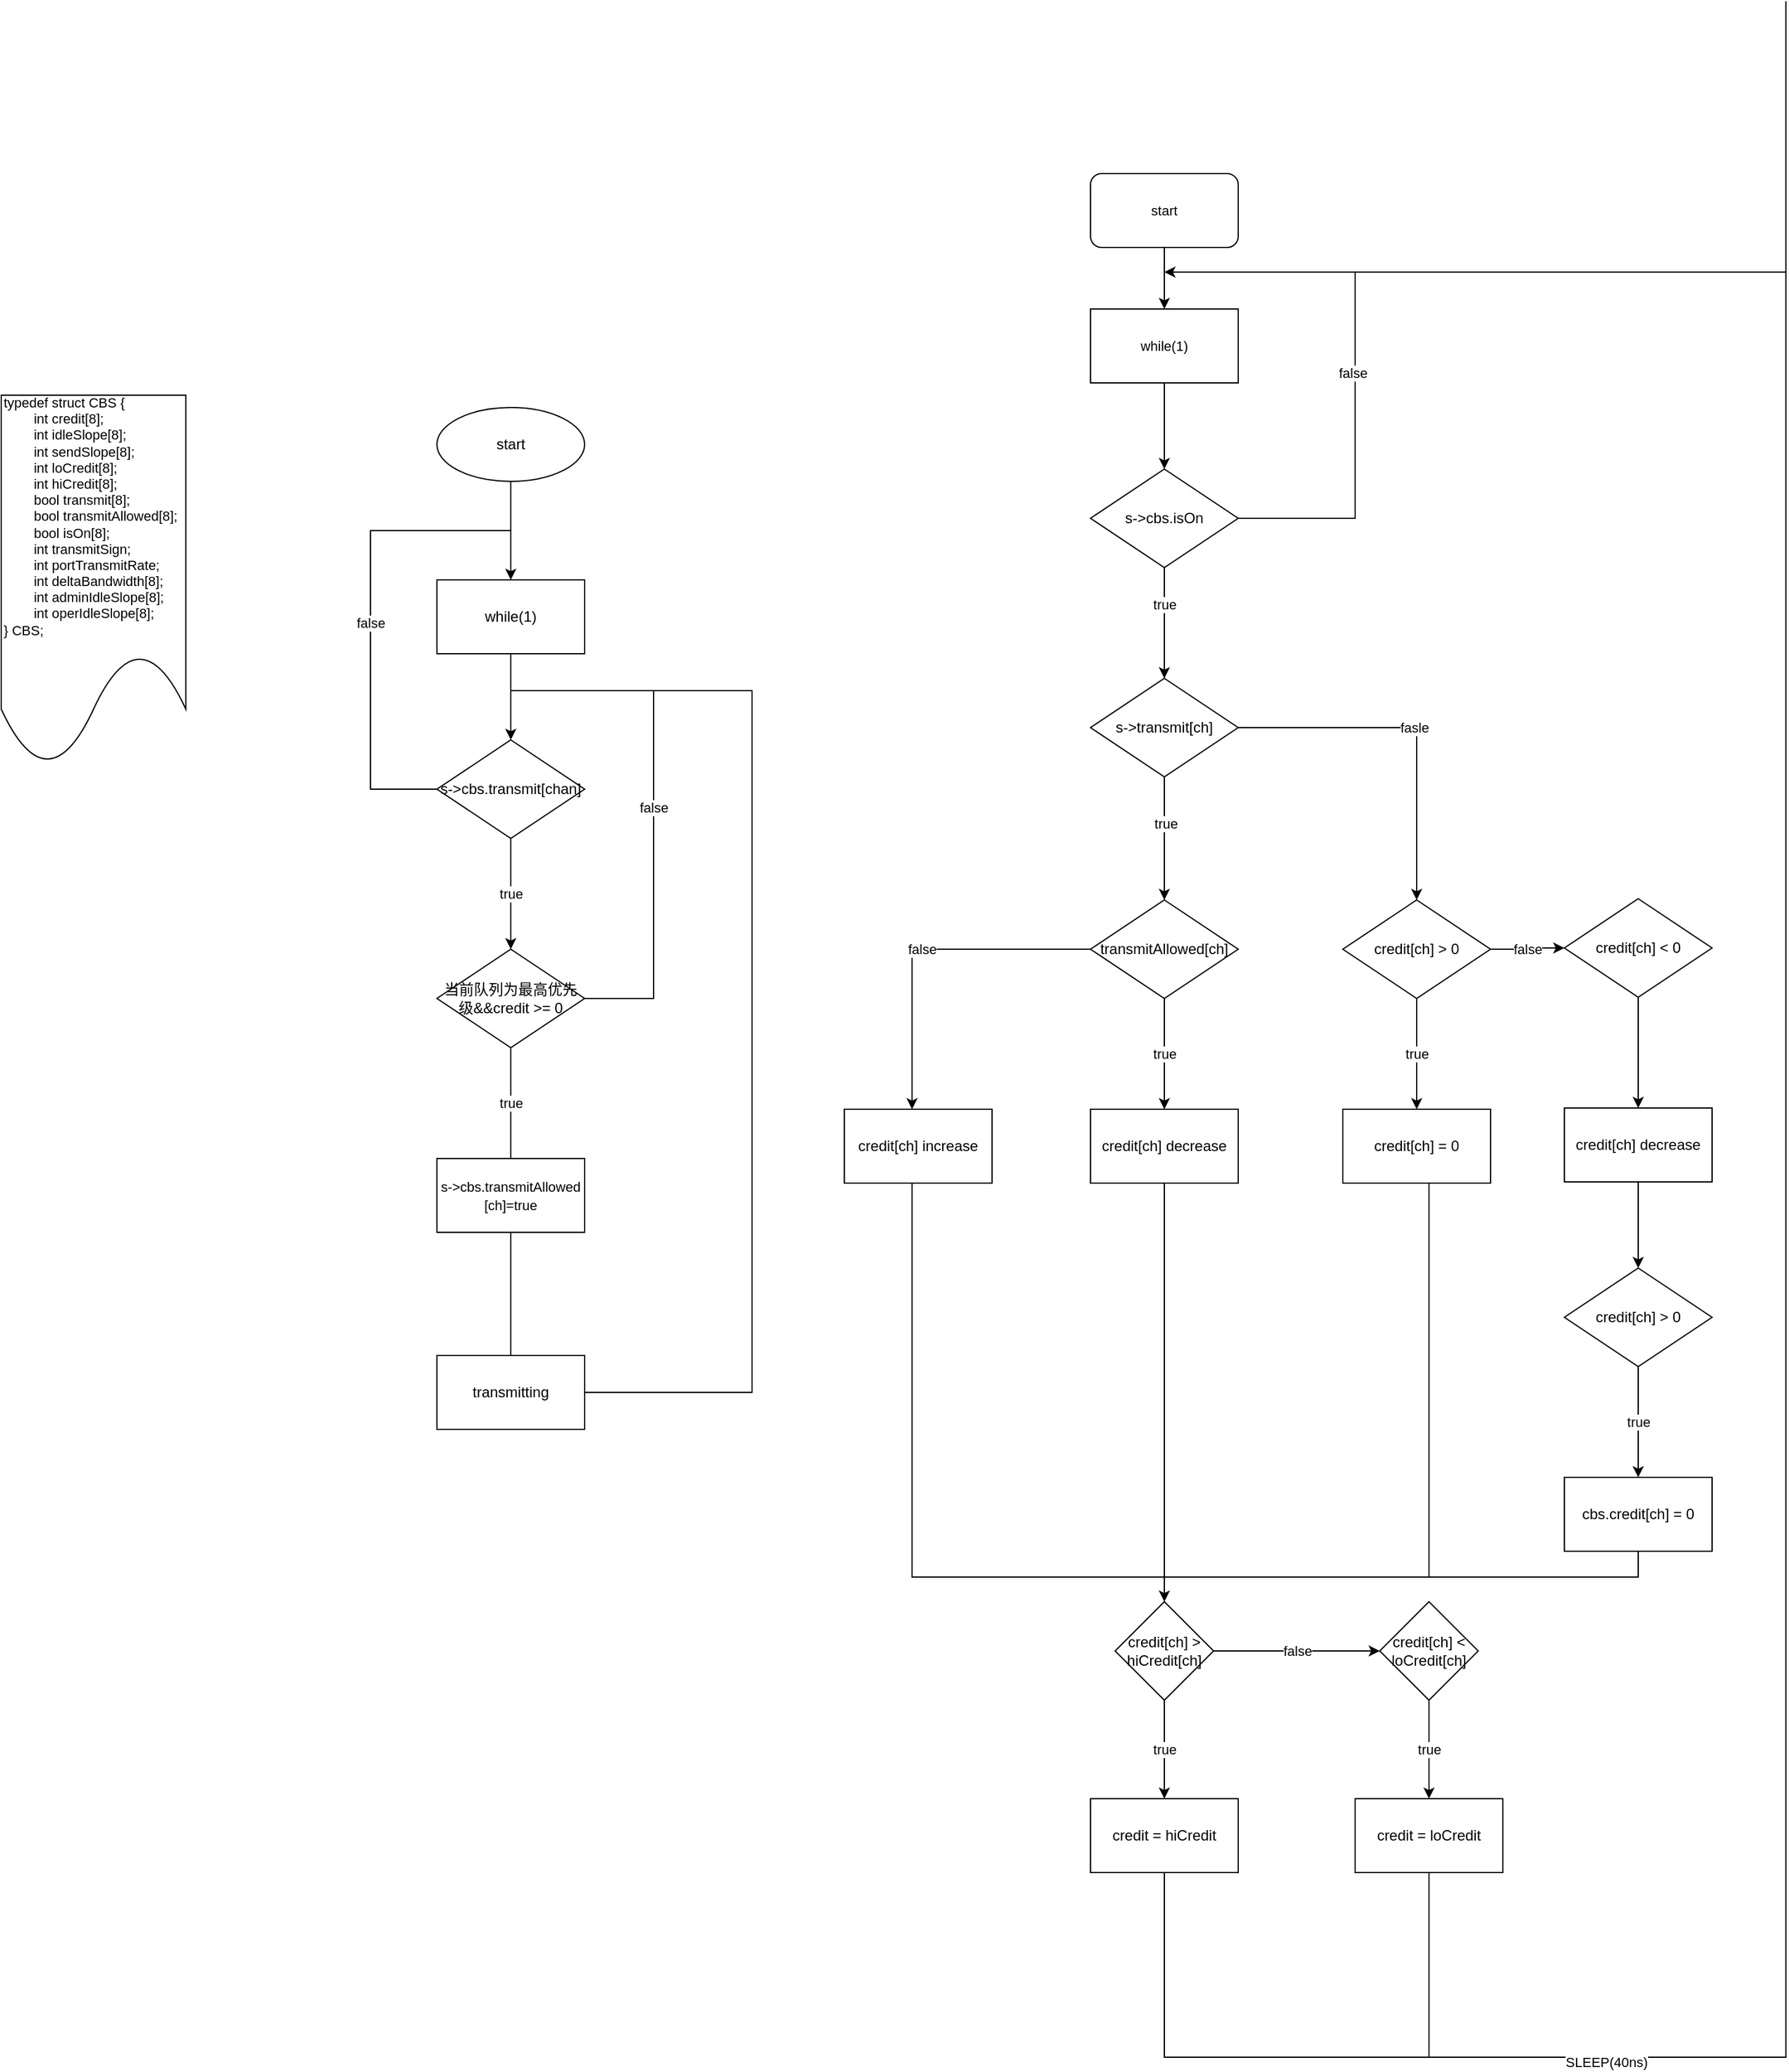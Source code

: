 <mxfile version="17.4.6" type="github">
  <diagram id="OUkIE-inZXtT65BPCZG4" name="Page-1">
    <mxGraphModel dx="900" dy="2148" grid="1" gridSize="10" guides="1" tooltips="1" connect="1" arrows="1" fold="1" page="1" pageScale="1" pageWidth="827" pageHeight="1169" math="0" shadow="0">
      <root>
        <mxCell id="0" />
        <mxCell id="1" parent="0" />
        <mxCell id="8L44soVpKVffB_P4mwUx-3" value="" style="edgeStyle=orthogonalEdgeStyle;rounded=0;orthogonalLoop=1;jettySize=auto;html=1;" edge="1" parent="1" source="8L44soVpKVffB_P4mwUx-1" target="8L44soVpKVffB_P4mwUx-2">
          <mxGeometry relative="1" as="geometry" />
        </mxCell>
        <mxCell id="KERTFfpZq4ni5Aw8scQX-435" value="" style="edgeStyle=orthogonalEdgeStyle;rounded=0;orthogonalLoop=1;jettySize=auto;html=1;startArrow=classic;startFill=1;endArrow=none;endFill=0;" edge="1" parent="1" source="8L44soVpKVffB_P4mwUx-1" target="KERTFfpZq4ni5Aw8scQX-434">
          <mxGeometry relative="1" as="geometry" />
        </mxCell>
        <mxCell id="8L44soVpKVffB_P4mwUx-1" value="while(1)" style="rounded=0;whiteSpace=wrap;html=1;" vertex="1" parent="1">
          <mxGeometry x="354" y="160" width="120" height="60" as="geometry" />
        </mxCell>
        <mxCell id="-eQDhuzCYJPMi_xKxMyq-1" value="false" style="edgeStyle=elbowEdgeStyle;shape=connector;rounded=0;orthogonalLoop=1;jettySize=auto;html=1;exitX=0;exitY=0.5;exitDx=0;exitDy=0;labelBackgroundColor=default;fontFamily=Helvetica;fontSize=11;fontColor=default;endArrow=none;strokeColor=default;endFill=0;" edge="1" parent="1" source="8L44soVpKVffB_P4mwUx-2">
          <mxGeometry relative="1" as="geometry">
            <mxPoint x="414" y="120" as="targetPoint" />
            <Array as="points">
              <mxPoint x="300" y="150" />
            </Array>
          </mxGeometry>
        </mxCell>
        <mxCell id="-eQDhuzCYJPMi_xKxMyq-3" value="true" style="edgeStyle=elbowEdgeStyle;shape=connector;rounded=0;orthogonalLoop=1;jettySize=auto;html=1;labelBackgroundColor=default;fontFamily=Helvetica;fontSize=11;fontColor=default;endArrow=classic;endFill=1;strokeColor=default;" edge="1" parent="1" source="8L44soVpKVffB_P4mwUx-2">
          <mxGeometry relative="1" as="geometry">
            <mxPoint x="414" y="460" as="targetPoint" />
          </mxGeometry>
        </mxCell>
        <mxCell id="8L44soVpKVffB_P4mwUx-2" value="s-&amp;gt;cbs.transmit[chan]" style="rhombus;whiteSpace=wrap;html=1;rounded=0;" vertex="1" parent="1">
          <mxGeometry x="354" y="290" width="120" height="80" as="geometry" />
        </mxCell>
        <mxCell id="KERTFfpZq4ni5Aw8scQX-434" value="start" style="ellipse;whiteSpace=wrap;html=1;rounded=0;" vertex="1" parent="1">
          <mxGeometry x="354" y="20" width="120" height="60" as="geometry" />
        </mxCell>
        <mxCell id="-eQDhuzCYJPMi_xKxMyq-4" value="&lt;div&gt;&lt;span&gt;typedef struct CBS {&lt;/span&gt;&lt;br&gt;&lt;/div&gt;&lt;div&gt;&amp;nbsp; &amp;nbsp; &amp;nbsp; &amp;nbsp; int credit[8];&lt;/div&gt;&lt;div&gt;&amp;nbsp; &amp;nbsp; &amp;nbsp; &amp;nbsp; int idleSlope[8];&lt;/div&gt;&lt;div&gt;&amp;nbsp; &amp;nbsp; &amp;nbsp; &amp;nbsp; int sendSlope[8];&amp;nbsp;&lt;/div&gt;&lt;div&gt;&amp;nbsp; &amp;nbsp; &amp;nbsp; &amp;nbsp; int loCredit[8];&amp;nbsp;&lt;/div&gt;&lt;div&gt;&amp;nbsp; &amp;nbsp; &amp;nbsp; &amp;nbsp; int hiCredit[8];&lt;/div&gt;&lt;div&gt;&amp;nbsp; &amp;nbsp; &amp;nbsp; &amp;nbsp; bool transmit[8];&amp;nbsp;&lt;/div&gt;&lt;div&gt;&amp;nbsp; &amp;nbsp; &amp;nbsp; &amp;nbsp; bool transmitAllowed[8];&lt;/div&gt;&lt;div&gt;&amp;nbsp; &amp;nbsp; &amp;nbsp; &amp;nbsp; bool isOn[8];&lt;/div&gt;&lt;div&gt;&amp;nbsp; &amp;nbsp; &amp;nbsp; &amp;nbsp; int transmitSign;&lt;/div&gt;&lt;div&gt;&amp;nbsp; &amp;nbsp; &amp;nbsp; &amp;nbsp; int portTransmitRate;&lt;/div&gt;&lt;div&gt;&amp;nbsp; &amp;nbsp; &amp;nbsp; &amp;nbsp; int deltaBandwidth[8];&lt;/div&gt;&lt;div&gt;&amp;nbsp; &amp;nbsp; &amp;nbsp; &amp;nbsp; int adminIdleSlope[8];&lt;/div&gt;&lt;div&gt;&amp;nbsp; &amp;nbsp; &amp;nbsp; &amp;nbsp; int operIdleSlope[8];&lt;/div&gt;&lt;div&gt;} CBS;&lt;/div&gt;&lt;div&gt;&lt;br&gt;&lt;/div&gt;" style="shape=document;whiteSpace=wrap;html=1;boundedLbl=1;fontFamily=Helvetica;fontSize=11;fontColor=default;align=left;" vertex="1" parent="1">
          <mxGeometry y="10" width="150" height="300" as="geometry" />
        </mxCell>
        <mxCell id="-eQDhuzCYJPMi_xKxMyq-7" value="false" style="edgeStyle=elbowEdgeStyle;shape=connector;rounded=0;orthogonalLoop=1;jettySize=auto;html=1;exitX=1;exitY=0.5;exitDx=0;exitDy=0;labelBackgroundColor=default;fontFamily=Helvetica;fontSize=11;fontColor=default;endArrow=none;endFill=0;strokeColor=default;" edge="1" parent="1" source="-eQDhuzCYJPMi_xKxMyq-5">
          <mxGeometry relative="1" as="geometry">
            <mxPoint x="414" y="250" as="targetPoint" />
            <Array as="points">
              <mxPoint x="530" y="390" />
            </Array>
          </mxGeometry>
        </mxCell>
        <mxCell id="9pXUkVByg81jXkQ24x-p-2" value="true" style="edgeStyle=elbowEdgeStyle;shape=connector;rounded=0;orthogonalLoop=1;jettySize=auto;html=1;labelBackgroundColor=default;fontFamily=Helvetica;fontSize=11;fontColor=default;startArrow=none;startFill=0;endArrow=none;endFill=0;strokeColor=default;" edge="1" parent="1" source="-eQDhuzCYJPMi_xKxMyq-5" target="9pXUkVByg81jXkQ24x-p-1">
          <mxGeometry relative="1" as="geometry" />
        </mxCell>
        <mxCell id="-eQDhuzCYJPMi_xKxMyq-5" value="当前队列为最高优先级&amp;amp;&amp;amp;credit &amp;gt;= 0" style="rhombus;whiteSpace=wrap;html=1;rounded=0;" vertex="1" parent="1">
          <mxGeometry x="354" y="460" width="120" height="80" as="geometry" />
        </mxCell>
        <mxCell id="-eQDhuzCYJPMi_xKxMyq-11" style="edgeStyle=elbowEdgeStyle;shape=connector;rounded=0;orthogonalLoop=1;jettySize=auto;html=1;labelBackgroundColor=default;fontFamily=Helvetica;fontSize=11;fontColor=default;startArrow=none;startFill=0;endArrow=none;endFill=0;strokeColor=default;" edge="1" parent="1" source="-eQDhuzCYJPMi_xKxMyq-9">
          <mxGeometry relative="1" as="geometry">
            <mxPoint x="530" y="250" as="targetPoint" />
            <Array as="points">
              <mxPoint x="610" y="240" />
              <mxPoint x="610" y="570" />
              <mxPoint x="530" y="570" />
            </Array>
          </mxGeometry>
        </mxCell>
        <mxCell id="-eQDhuzCYJPMi_xKxMyq-9" value="transmitting" style="whiteSpace=wrap;html=1;rounded=0;" vertex="1" parent="1">
          <mxGeometry x="354" y="790" width="120" height="60" as="geometry" />
        </mxCell>
        <mxCell id="9pXUkVByg81jXkQ24x-p-6" style="edgeStyle=elbowEdgeStyle;shape=connector;rounded=0;orthogonalLoop=1;jettySize=auto;html=1;entryX=0.5;entryY=0;entryDx=0;entryDy=0;labelBackgroundColor=default;fontFamily=Helvetica;fontSize=11;fontColor=default;startArrow=none;startFill=0;endArrow=none;endFill=0;strokeColor=default;" edge="1" parent="1" source="9pXUkVByg81jXkQ24x-p-1" target="-eQDhuzCYJPMi_xKxMyq-9">
          <mxGeometry relative="1" as="geometry" />
        </mxCell>
        <mxCell id="9pXUkVByg81jXkQ24x-p-1" value="&lt;span style=&quot;font-size: 11px&quot;&gt;s-&amp;gt;cbs.transmitAllowed&lt;/span&gt;&lt;br style=&quot;font-size: 11px&quot;&gt;&lt;span style=&quot;font-size: 11px&quot;&gt;[ch]=true&lt;/span&gt;" style="whiteSpace=wrap;html=1;rounded=0;" vertex="1" parent="1">
          <mxGeometry x="354" y="630" width="120" height="60" as="geometry" />
        </mxCell>
        <mxCell id="9pXUkVByg81jXkQ24x-p-10" style="edgeStyle=elbowEdgeStyle;shape=connector;rounded=0;orthogonalLoop=1;jettySize=auto;html=1;exitX=0.5;exitY=1;exitDx=0;exitDy=0;entryX=0.5;entryY=0;entryDx=0;entryDy=0;labelBackgroundColor=default;fontFamily=Helvetica;fontSize=11;fontColor=default;startArrow=none;startFill=0;endArrow=classic;endFill=1;strokeColor=default;" edge="1" parent="1" source="9pXUkVByg81jXkQ24x-p-9">
          <mxGeometry relative="1" as="geometry">
            <mxPoint x="945" y="420" as="targetPoint" />
          </mxGeometry>
        </mxCell>
        <mxCell id="9pXUkVByg81jXkQ24x-p-11" value="true" style="edgeLabel;html=1;align=center;verticalAlign=middle;resizable=0;points=[];fontSize=11;fontFamily=Helvetica;fontColor=default;" vertex="1" connectable="0" parent="9pXUkVByg81jXkQ24x-p-10">
          <mxGeometry x="-0.24" y="1" relative="1" as="geometry">
            <mxPoint as="offset" />
          </mxGeometry>
        </mxCell>
        <mxCell id="9pXUkVByg81jXkQ24x-p-30" value="fasle" style="edgeStyle=elbowEdgeStyle;shape=connector;rounded=0;orthogonalLoop=1;jettySize=auto;html=1;exitX=1;exitY=0.5;exitDx=0;exitDy=0;entryX=0.5;entryY=0;entryDx=0;entryDy=0;labelBackgroundColor=default;fontFamily=Helvetica;fontSize=11;fontColor=default;startArrow=none;startFill=0;endArrow=classic;endFill=1;strokeColor=default;" edge="1" parent="1" source="9pXUkVByg81jXkQ24x-p-9" target="9pXUkVByg81jXkQ24x-p-29">
          <mxGeometry relative="1" as="geometry">
            <Array as="points">
              <mxPoint x="1150" y="340" />
            </Array>
          </mxGeometry>
        </mxCell>
        <mxCell id="9pXUkVByg81jXkQ24x-p-9" value="s-&amp;gt;transmit[ch]" style="rhombus;whiteSpace=wrap;html=1;rounded=0;" vertex="1" parent="1">
          <mxGeometry x="885" y="240" width="120" height="80" as="geometry" />
        </mxCell>
        <mxCell id="9pXUkVByg81jXkQ24x-p-21" value="true" style="edgeStyle=elbowEdgeStyle;shape=connector;rounded=0;orthogonalLoop=1;jettySize=auto;html=1;labelBackgroundColor=default;fontFamily=Helvetica;fontSize=11;fontColor=default;startArrow=none;startFill=0;endArrow=classic;endFill=1;strokeColor=default;" edge="1" parent="1" source="9pXUkVByg81jXkQ24x-p-19" target="9pXUkVByg81jXkQ24x-p-20">
          <mxGeometry relative="1" as="geometry" />
        </mxCell>
        <mxCell id="9pXUkVByg81jXkQ24x-p-25" value="false" style="edgeStyle=elbowEdgeStyle;shape=connector;rounded=0;orthogonalLoop=1;jettySize=auto;html=1;labelBackgroundColor=default;fontFamily=Helvetica;fontSize=11;fontColor=default;startArrow=none;startFill=0;endArrow=classic;endFill=1;strokeColor=default;" edge="1" parent="1" source="9pXUkVByg81jXkQ24x-p-19" target="9pXUkVByg81jXkQ24x-p-24">
          <mxGeometry relative="1" as="geometry">
            <Array as="points">
              <mxPoint x="740" y="540" />
            </Array>
          </mxGeometry>
        </mxCell>
        <mxCell id="9pXUkVByg81jXkQ24x-p-19" value="transmitAllowed[ch]" style="rhombus;whiteSpace=wrap;html=1;rounded=0;" vertex="1" parent="1">
          <mxGeometry x="885" y="420" width="120" height="80" as="geometry" />
        </mxCell>
        <mxCell id="9pXUkVByg81jXkQ24x-p-59" value="" style="edgeStyle=elbowEdgeStyle;shape=connector;rounded=0;orthogonalLoop=1;jettySize=auto;html=1;labelBackgroundColor=default;fontFamily=Helvetica;fontSize=11;fontColor=default;startArrow=none;startFill=0;endArrow=classic;endFill=1;strokeColor=default;" edge="1" parent="1" source="9pXUkVByg81jXkQ24x-p-20" target="9pXUkVByg81jXkQ24x-p-58">
          <mxGeometry relative="1" as="geometry" />
        </mxCell>
        <mxCell id="9pXUkVByg81jXkQ24x-p-20" value="credit[ch] decrease" style="whiteSpace=wrap;html=1;rounded=0;" vertex="1" parent="1">
          <mxGeometry x="885" y="590" width="120" height="60" as="geometry" />
        </mxCell>
        <mxCell id="fOnYlHfaTq4MS1wXpkmK-27" style="edgeStyle=elbowEdgeStyle;shape=connector;rounded=0;orthogonalLoop=1;jettySize=auto;html=1;labelBackgroundColor=default;fontFamily=Helvetica;fontSize=11;fontColor=default;startArrow=none;startFill=0;endArrow=none;endFill=0;strokeColor=default;" edge="1" parent="1" source="9pXUkVByg81jXkQ24x-p-24">
          <mxGeometry relative="1" as="geometry">
            <mxPoint x="950" y="970.0" as="targetPoint" />
            <Array as="points">
              <mxPoint x="740" y="780" />
            </Array>
          </mxGeometry>
        </mxCell>
        <mxCell id="9pXUkVByg81jXkQ24x-p-24" value="credit[ch] increase" style="whiteSpace=wrap;html=1;rounded=0;" vertex="1" parent="1">
          <mxGeometry x="685" y="590" width="120" height="60" as="geometry" />
        </mxCell>
        <mxCell id="9pXUkVByg81jXkQ24x-p-32" value="true" style="edgeStyle=elbowEdgeStyle;shape=connector;rounded=0;orthogonalLoop=1;jettySize=auto;html=1;labelBackgroundColor=default;fontFamily=Helvetica;fontSize=11;fontColor=default;startArrow=none;startFill=0;endArrow=classic;endFill=1;strokeColor=default;" edge="1" parent="1" source="9pXUkVByg81jXkQ24x-p-29" target="9pXUkVByg81jXkQ24x-p-31">
          <mxGeometry relative="1" as="geometry" />
        </mxCell>
        <mxCell id="fOnYlHfaTq4MS1wXpkmK-21" value="false" style="edgeStyle=elbowEdgeStyle;shape=connector;rounded=0;orthogonalLoop=1;jettySize=auto;html=1;entryX=0;entryY=0.5;entryDx=0;entryDy=0;labelBackgroundColor=default;fontFamily=Helvetica;fontSize=11;fontColor=default;startArrow=none;startFill=0;endArrow=classic;endFill=1;strokeColor=default;" edge="1" parent="1" source="9pXUkVByg81jXkQ24x-p-29" target="9pXUkVByg81jXkQ24x-p-33">
          <mxGeometry relative="1" as="geometry" />
        </mxCell>
        <mxCell id="9pXUkVByg81jXkQ24x-p-29" value="credit[ch] &amp;gt; 0" style="rhombus;whiteSpace=wrap;html=1;rounded=0;" vertex="1" parent="1">
          <mxGeometry x="1090" y="420" width="120" height="80" as="geometry" />
        </mxCell>
        <mxCell id="fOnYlHfaTq4MS1wXpkmK-25" style="edgeStyle=elbowEdgeStyle;shape=connector;rounded=0;orthogonalLoop=1;jettySize=auto;html=1;labelBackgroundColor=default;fontFamily=Helvetica;fontSize=11;fontColor=default;startArrow=none;startFill=0;endArrow=none;endFill=0;strokeColor=default;" edge="1" parent="1" source="9pXUkVByg81jXkQ24x-p-31">
          <mxGeometry relative="1" as="geometry">
            <mxPoint x="1160" y="970" as="targetPoint" />
          </mxGeometry>
        </mxCell>
        <mxCell id="9pXUkVByg81jXkQ24x-p-31" value="credit[ch] = 0" style="whiteSpace=wrap;html=1;rounded=0;" vertex="1" parent="1">
          <mxGeometry x="1090" y="590" width="120" height="60" as="geometry" />
        </mxCell>
        <mxCell id="9pXUkVByg81jXkQ24x-p-37" value="" style="edgeStyle=elbowEdgeStyle;shape=connector;rounded=0;orthogonalLoop=1;jettySize=auto;html=1;labelBackgroundColor=default;fontFamily=Helvetica;fontSize=11;fontColor=default;startArrow=none;startFill=0;endArrow=classic;endFill=1;strokeColor=default;" edge="1" parent="1" source="9pXUkVByg81jXkQ24x-p-33" target="9pXUkVByg81jXkQ24x-p-36">
          <mxGeometry relative="1" as="geometry" />
        </mxCell>
        <mxCell id="9pXUkVByg81jXkQ24x-p-33" value="credit[ch] &amp;lt; 0" style="rhombus;whiteSpace=wrap;html=1;rounded=0;" vertex="1" parent="1">
          <mxGeometry x="1270" y="419" width="120" height="80" as="geometry" />
        </mxCell>
        <mxCell id="9pXUkVByg81jXkQ24x-p-41" value="" style="edgeStyle=elbowEdgeStyle;shape=connector;rounded=0;orthogonalLoop=1;jettySize=auto;html=1;labelBackgroundColor=default;fontFamily=Helvetica;fontSize=11;fontColor=default;startArrow=none;startFill=0;endArrow=classic;endFill=1;strokeColor=default;" edge="1" parent="1" source="9pXUkVByg81jXkQ24x-p-36" target="9pXUkVByg81jXkQ24x-p-40">
          <mxGeometry relative="1" as="geometry" />
        </mxCell>
        <mxCell id="9pXUkVByg81jXkQ24x-p-36" value="credit[ch] decrease" style="whiteSpace=wrap;html=1;rounded=0;" vertex="1" parent="1">
          <mxGeometry x="1270" y="589" width="120" height="60" as="geometry" />
        </mxCell>
        <mxCell id="9pXUkVByg81jXkQ24x-p-43" value="true" style="edgeStyle=elbowEdgeStyle;shape=connector;rounded=0;orthogonalLoop=1;jettySize=auto;html=1;labelBackgroundColor=default;fontFamily=Helvetica;fontSize=11;fontColor=default;startArrow=none;startFill=0;endArrow=classic;endFill=1;strokeColor=default;" edge="1" parent="1" source="9pXUkVByg81jXkQ24x-p-40" target="9pXUkVByg81jXkQ24x-p-42">
          <mxGeometry relative="1" as="geometry" />
        </mxCell>
        <mxCell id="9pXUkVByg81jXkQ24x-p-40" value="credit[ch] &amp;gt; 0" style="rhombus;whiteSpace=wrap;html=1;rounded=0;" vertex="1" parent="1">
          <mxGeometry x="1270" y="719" width="120" height="80" as="geometry" />
        </mxCell>
        <mxCell id="fOnYlHfaTq4MS1wXpkmK-26" style="edgeStyle=elbowEdgeStyle;shape=connector;rounded=0;orthogonalLoop=1;jettySize=auto;html=1;labelBackgroundColor=default;fontFamily=Helvetica;fontSize=11;fontColor=default;startArrow=none;startFill=0;endArrow=none;endFill=0;strokeColor=default;" edge="1" parent="1" source="9pXUkVByg81jXkQ24x-p-42">
          <mxGeometry relative="1" as="geometry">
            <mxPoint x="930" y="970" as="targetPoint" />
            <Array as="points">
              <mxPoint x="1330" y="950" />
            </Array>
          </mxGeometry>
        </mxCell>
        <mxCell id="9pXUkVByg81jXkQ24x-p-42" value="cbs.credit[ch] = 0" style="whiteSpace=wrap;html=1;rounded=0;" vertex="1" parent="1">
          <mxGeometry x="1270" y="889" width="120" height="60" as="geometry" />
        </mxCell>
        <mxCell id="9pXUkVByg81jXkQ24x-p-45" style="edgeStyle=elbowEdgeStyle;shape=connector;rounded=0;orthogonalLoop=1;jettySize=auto;html=1;exitX=0.5;exitY=1;exitDx=0;exitDy=0;labelBackgroundColor=default;fontFamily=Helvetica;fontSize=11;fontColor=default;startArrow=none;startFill=0;endArrow=classic;endFill=1;strokeColor=default;" edge="1" parent="1" target="9pXUkVByg81jXkQ24x-p-9">
          <mxGeometry relative="1" as="geometry">
            <mxPoint x="945" y="150" as="sourcePoint" />
          </mxGeometry>
        </mxCell>
        <mxCell id="9pXUkVByg81jXkQ24x-p-53" value="true" style="edgeLabel;html=1;align=center;verticalAlign=middle;resizable=0;points=[];fontSize=11;fontFamily=Helvetica;fontColor=default;" vertex="1" connectable="0" parent="9pXUkVByg81jXkQ24x-p-45">
          <mxGeometry x="-0.333" relative="1" as="geometry">
            <mxPoint as="offset" />
          </mxGeometry>
        </mxCell>
        <mxCell id="9pXUkVByg81jXkQ24x-p-48" style="edgeStyle=elbowEdgeStyle;shape=connector;rounded=0;orthogonalLoop=1;jettySize=auto;html=1;exitX=0.5;exitY=1;exitDx=0;exitDy=0;entryX=0.5;entryY=0;entryDx=0;entryDy=0;labelBackgroundColor=default;fontFamily=Helvetica;fontSize=11;fontColor=default;startArrow=none;startFill=0;endArrow=classic;endFill=1;strokeColor=default;" edge="1" parent="1" source="9pXUkVByg81jXkQ24x-p-46" target="9pXUkVByg81jXkQ24x-p-47">
          <mxGeometry relative="1" as="geometry" />
        </mxCell>
        <mxCell id="9pXUkVByg81jXkQ24x-p-46" value="start" style="rounded=1;whiteSpace=wrap;html=1;fontFamily=Helvetica;fontSize=11;fontColor=default;" vertex="1" parent="1">
          <mxGeometry x="885" y="-170" width="120" height="60" as="geometry" />
        </mxCell>
        <mxCell id="9pXUkVByg81jXkQ24x-p-50" style="edgeStyle=elbowEdgeStyle;shape=connector;rounded=0;orthogonalLoop=1;jettySize=auto;html=1;exitX=0.5;exitY=1;exitDx=0;exitDy=0;entryX=0.5;entryY=0;entryDx=0;entryDy=0;labelBackgroundColor=default;fontFamily=Helvetica;fontSize=11;fontColor=default;startArrow=none;startFill=0;endArrow=classic;endFill=1;strokeColor=default;" edge="1" parent="1" source="9pXUkVByg81jXkQ24x-p-47" target="9pXUkVByg81jXkQ24x-p-49">
          <mxGeometry relative="1" as="geometry" />
        </mxCell>
        <mxCell id="9pXUkVByg81jXkQ24x-p-47" value="while(1)" style="rounded=0;whiteSpace=wrap;html=1;fontFamily=Helvetica;fontSize=11;fontColor=default;" vertex="1" parent="1">
          <mxGeometry x="885" y="-60" width="120" height="60" as="geometry" />
        </mxCell>
        <mxCell id="9pXUkVByg81jXkQ24x-p-51" style="edgeStyle=elbowEdgeStyle;shape=connector;rounded=0;orthogonalLoop=1;jettySize=auto;html=1;labelBackgroundColor=default;fontFamily=Helvetica;fontSize=11;fontColor=default;startArrow=none;startFill=0;endArrow=classic;endFill=1;strokeColor=default;" edge="1" parent="1" source="9pXUkVByg81jXkQ24x-p-49">
          <mxGeometry relative="1" as="geometry">
            <mxPoint x="945" y="-90" as="targetPoint" />
            <Array as="points">
              <mxPoint x="1100" y="-50" />
              <mxPoint x="1080" y="-70" />
            </Array>
          </mxGeometry>
        </mxCell>
        <mxCell id="9pXUkVByg81jXkQ24x-p-52" value="false" style="edgeLabel;html=1;align=center;verticalAlign=middle;resizable=0;points=[];fontSize=11;fontFamily=Helvetica;fontColor=default;" vertex="1" connectable="0" parent="9pXUkVByg81jXkQ24x-p-51">
          <mxGeometry x="-0.053" y="2" relative="1" as="geometry">
            <mxPoint as="offset" />
          </mxGeometry>
        </mxCell>
        <mxCell id="9pXUkVByg81jXkQ24x-p-49" value="s-&amp;gt;cbs.isOn" style="rhombus;whiteSpace=wrap;html=1;rounded=0;" vertex="1" parent="1">
          <mxGeometry x="885" y="70" width="120" height="80" as="geometry" />
        </mxCell>
        <mxCell id="9pXUkVByg81jXkQ24x-p-61" value="true" style="edgeStyle=elbowEdgeStyle;shape=connector;rounded=0;orthogonalLoop=1;jettySize=auto;html=1;labelBackgroundColor=default;fontFamily=Helvetica;fontSize=11;fontColor=default;startArrow=none;startFill=0;endArrow=classic;endFill=1;strokeColor=default;" edge="1" parent="1" source="9pXUkVByg81jXkQ24x-p-58" target="9pXUkVByg81jXkQ24x-p-60">
          <mxGeometry relative="1" as="geometry" />
        </mxCell>
        <mxCell id="fOnYlHfaTq4MS1wXpkmK-29" value="false" style="edgeStyle=elbowEdgeStyle;shape=connector;rounded=0;orthogonalLoop=1;jettySize=auto;html=1;exitX=1;exitY=0.5;exitDx=0;exitDy=0;entryX=0;entryY=0.5;entryDx=0;entryDy=0;labelBackgroundColor=default;fontFamily=Helvetica;fontSize=11;fontColor=default;startArrow=none;startFill=0;endArrow=classic;endFill=1;strokeColor=default;" edge="1" parent="1" source="9pXUkVByg81jXkQ24x-p-58" target="9pXUkVByg81jXkQ24x-p-62">
          <mxGeometry relative="1" as="geometry" />
        </mxCell>
        <mxCell id="9pXUkVByg81jXkQ24x-p-58" value="credit[ch] &amp;gt; hiCredit[ch]" style="rhombus;whiteSpace=wrap;html=1;rounded=0;" vertex="1" parent="1">
          <mxGeometry x="905" y="990" width="80" height="80" as="geometry" />
        </mxCell>
        <mxCell id="fOnYlHfaTq4MS1wXpkmK-31" style="edgeStyle=elbowEdgeStyle;shape=connector;rounded=0;orthogonalLoop=1;jettySize=auto;html=1;labelBackgroundColor=default;fontFamily=Helvetica;fontSize=11;fontColor=default;startArrow=none;startFill=0;endArrow=none;endFill=0;strokeColor=default;" edge="1" parent="1" source="9pXUkVByg81jXkQ24x-p-60">
          <mxGeometry relative="1" as="geometry">
            <mxPoint x="1120" y="1360.0" as="targetPoint" />
            <Array as="points">
              <mxPoint x="945" y="1280" />
            </Array>
          </mxGeometry>
        </mxCell>
        <mxCell id="9pXUkVByg81jXkQ24x-p-60" value="credit = hiCredit" style="whiteSpace=wrap;html=1;rounded=0;" vertex="1" parent="1">
          <mxGeometry x="885" y="1150" width="120" height="60" as="geometry" />
        </mxCell>
        <mxCell id="9pXUkVByg81jXkQ24x-p-66" value="true" style="edgeStyle=elbowEdgeStyle;shape=connector;rounded=0;orthogonalLoop=1;jettySize=auto;html=1;labelBackgroundColor=default;fontFamily=Helvetica;fontSize=11;fontColor=default;startArrow=none;startFill=0;endArrow=classic;endFill=1;strokeColor=default;" edge="1" parent="1" source="9pXUkVByg81jXkQ24x-p-62" target="9pXUkVByg81jXkQ24x-p-65">
          <mxGeometry relative="1" as="geometry" />
        </mxCell>
        <mxCell id="9pXUkVByg81jXkQ24x-p-62" value="credit[ch] &amp;lt; loCredit[ch]" style="rhombus;whiteSpace=wrap;html=1;rounded=0;" vertex="1" parent="1">
          <mxGeometry x="1120" y="990" width="80" height="80" as="geometry" />
        </mxCell>
        <mxCell id="fOnYlHfaTq4MS1wXpkmK-32" style="edgeStyle=elbowEdgeStyle;shape=connector;rounded=0;orthogonalLoop=1;jettySize=auto;html=1;labelBackgroundColor=default;fontFamily=Helvetica;fontSize=11;fontColor=default;startArrow=none;startFill=0;endArrow=none;endFill=0;strokeColor=default;" edge="1" parent="1" source="9pXUkVByg81jXkQ24x-p-65">
          <mxGeometry relative="1" as="geometry">
            <mxPoint x="1160" y="1360.0" as="targetPoint" />
          </mxGeometry>
        </mxCell>
        <mxCell id="9pXUkVByg81jXkQ24x-p-65" value="credit = loCredit" style="whiteSpace=wrap;html=1;rounded=0;" vertex="1" parent="1">
          <mxGeometry x="1100" y="1150" width="120" height="60" as="geometry" />
        </mxCell>
        <mxCell id="fOnYlHfaTq4MS1wXpkmK-9" value="" style="endArrow=none;html=1;rounded=0;labelBackgroundColor=default;fontFamily=Helvetica;fontSize=11;fontColor=default;strokeColor=default;shape=connector;" edge="1" parent="1">
          <mxGeometry width="50" height="50" relative="1" as="geometry">
            <mxPoint x="1450" y="-310" as="sourcePoint" />
            <mxPoint x="1106" y="1360" as="targetPoint" />
            <Array as="points">
              <mxPoint x="1450" y="1360" />
            </Array>
          </mxGeometry>
        </mxCell>
        <mxCell id="fOnYlHfaTq4MS1wXpkmK-11" value="SLEEP(40ns)" style="edgeLabel;html=1;align=center;verticalAlign=middle;resizable=0;points=[];fontSize=11;fontFamily=Helvetica;fontColor=default;" vertex="1" connectable="0" parent="fOnYlHfaTq4MS1wXpkmK-9">
          <mxGeometry x="0.804" y="4" relative="1" as="geometry">
            <mxPoint as="offset" />
          </mxGeometry>
        </mxCell>
        <mxCell id="fOnYlHfaTq4MS1wXpkmK-10" value="" style="endArrow=none;html=1;rounded=0;labelBackgroundColor=default;fontFamily=Helvetica;fontSize=11;fontColor=default;strokeColor=default;shape=connector;" edge="1" parent="1">
          <mxGeometry width="50" height="50" relative="1" as="geometry">
            <mxPoint x="1100" y="-90" as="sourcePoint" />
            <mxPoint x="1450" y="-90" as="targetPoint" />
          </mxGeometry>
        </mxCell>
      </root>
    </mxGraphModel>
  </diagram>
</mxfile>
